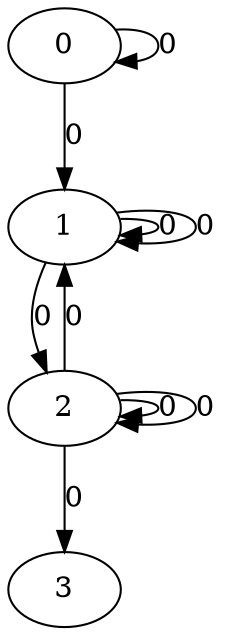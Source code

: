 digraph G {
        graph [
               clock_variable_size = 1
               string_variable_size = 0
               number_variable_size = 1
        ];
        0 [init=1][match=0];
        1 [init=0][match=0];
        2 [init=0][match=0];
        3 [init=0][match=1];
        0->0 [label="0"];
        0->1 [label="0"][reset="{0}"][s_constraints="{x0 == 'y'}"][n_update="{x0 := x1}"];
        1->1 [label="0"][guard="{x0 < 3}"][s_constraints="{x0 == 'x'}"][n_constraints="{x0 - x1 != 0}"];
        1->1 [label="0"][guard="{x0 < 3}"][s_constraints="{x0 != 'x'}"];
        1->2 [label="0"][guard="{x0 < 3}"][s_constraints="{x0 == 'x'}"][n_constraints="{x0 - x1 == 0}"];
        2->2 [label="0"][guard="{x0 < 5}"][s_constraints="{x0 == 'x'}"][n_constraints="{x0 - x1 == 0}"];
        2->2 [label="0"][guard="{x0 < 5}"][s_constraints="{x0 != 'x'}"];
        2->1 [label="0"][guard="{x0 < 3}"][s_constraints="{x0 == 'x'}"][n_constraints="{x0 - x1 != 0}"];
        2->3 [label="0"][guard="{x0 > 5}"];
}
